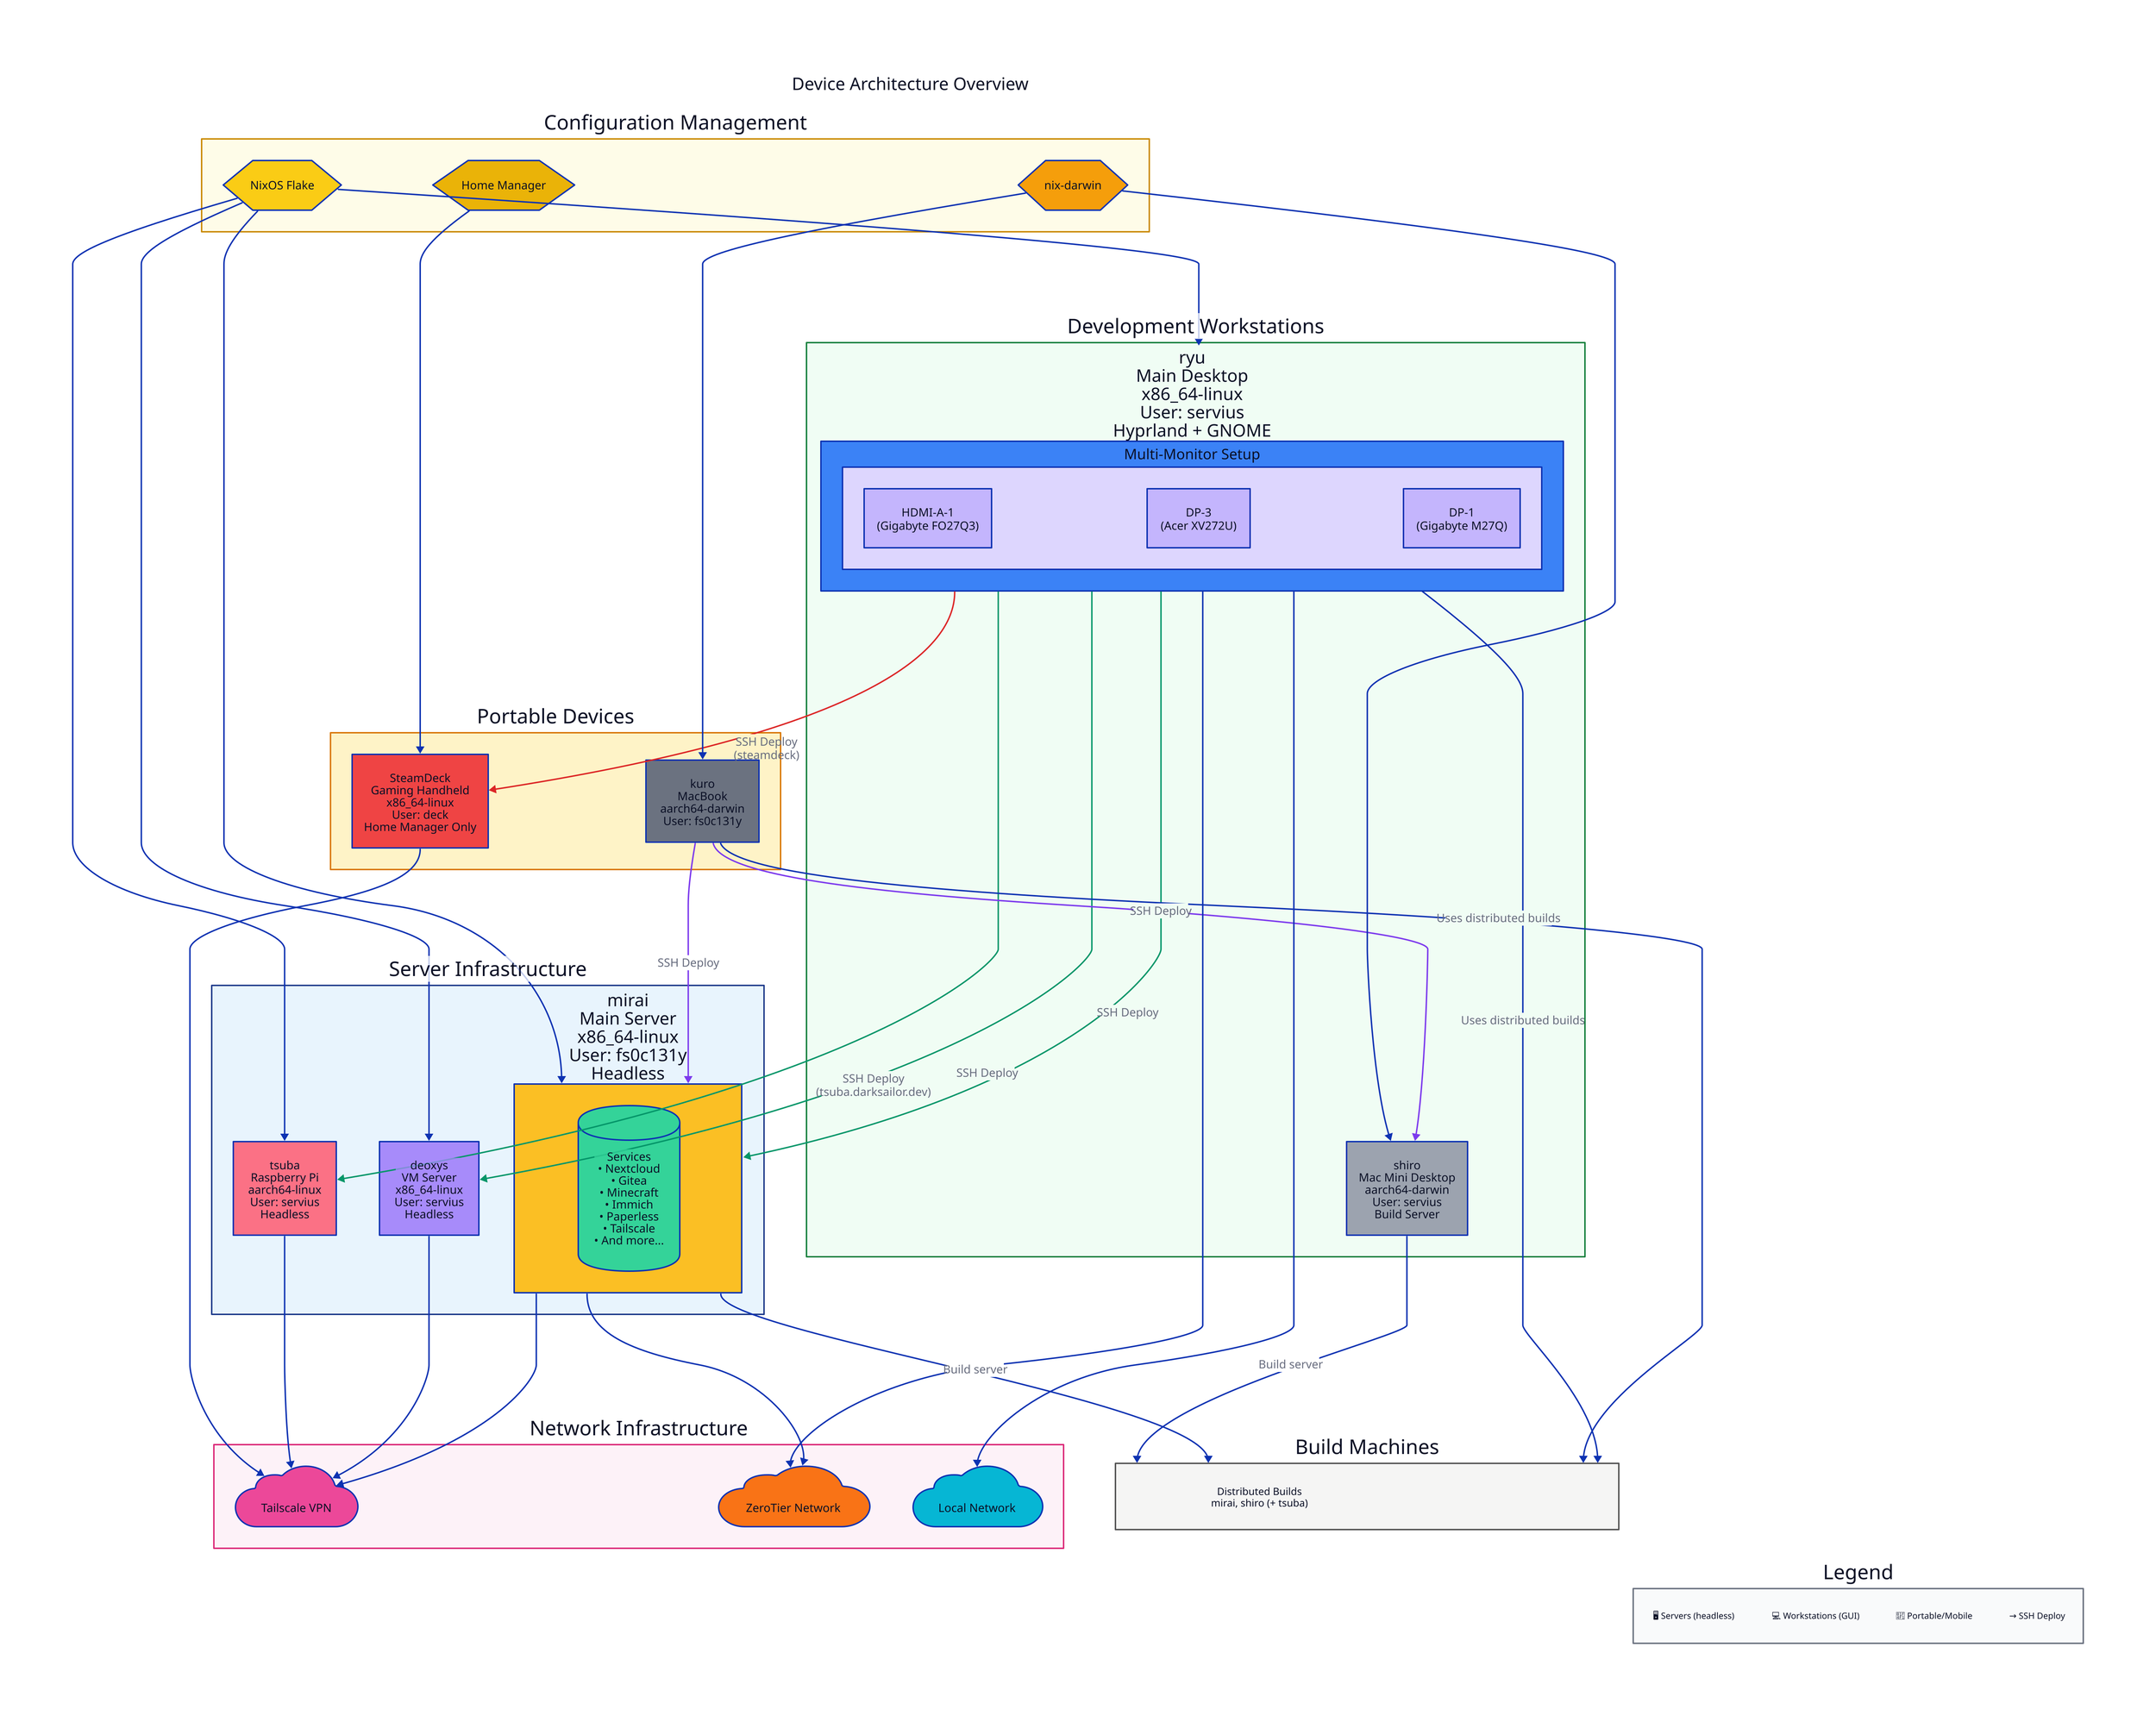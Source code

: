 title: Device Architecture Overview {
  near: top-center
  shape: text
  style: {
    font-size: 24
    bold: true
  }
}

# Device Groups
servers: Server Infrastructure {
  style.fill: "#e8f4fd"
  style.stroke: "#1e3a8a"
  style.stroke-width: 2

  mirai: mirai {
    shape: rectangle
    style.fill: "#fbbf24"

    label: "mirai\nMain Server\nx86_64-linux\nUser: fs0c131y\nHeadless"

    services: Services {
      shape: cylinder
      style.fill: "#34d399"
      label: "Services\n• Nextcloud\n• Gitea\n• Minecraft\n• Immich\n• Paperless\n• Tailscale\n• And more..."
    }
  }

  deoxys: deoxys {
    shape: rectangle
    style.fill: "#a78bfa"
    label: "deoxys\nVM Server\nx86_64-linux\nUser: servius\nHeadless"
  }

  tsuba: tsuba {
    shape: rectangle
    style.fill: "#fb7185"
    label: "tsuba\nRaspberry Pi\naarch64-linux\nUser: servius\nHeadless"
  }
}

workstations: Development Workstations {
  style.fill: "#f0fdf4"
  style.stroke: "#15803d"
  style.stroke-width: 2

  ryu: ryu {
    shape: rectangle
    style.fill: "#3b82f6"
    label: "ryu\nMain Desktop\nx86_64-linux\nUser: servius\nHyprland + GNOME"

    monitors: Multi-Monitor Setup {
      style.fill: "#ddd6fe"

      primary: "HDMI-A-1\n(Gigabyte FO27Q3)" {
        shape: rectangle
        style.fill: "#c4b5fd"
      }
      secondary: "DP-3\n(Acer XV272U)" {
        shape: rectangle
        style.fill: "#c4b5fd"
      }
      tertiary: "DP-1\n(Gigabyte M27Q)" {
        shape: rectangle
        style.fill: "#c4b5fd"
      }
    }
  }

  shiro: shiro {
    shape: rectangle
    style.fill: "#9ca3af"
    label: "shiro\nMac Mini Desktop\naarch64-darwin\nUser: servius\nBuild Server"
  }
}

mobile: Portable Devices {
  style.fill: "#fef3c7"
  style.stroke: "#d97706"
  style.stroke-width: 2

  kuro: kuro {
    shape: rectangle
    style.fill: "#6b7280"
    label: "kuro\nMacBook\naarch64-darwin\nUser: fs0c131y"
  }

  deck: SteamDeck {
    shape: rectangle
    style.fill: "#ef4444"
    label: "SteamDeck\nGaming Handheld\nx86_64-linux\nUser: deck\nHome Manager Only"
  }
}

# Network Infrastructure
network: Network Infrastructure {
  style.fill: "#fdf2f8"
  style.stroke: "#db2777"
  style.stroke-width: 2

  tailscale: Tailscale VPN {
    shape: cloud
    style.fill: "#ec4899"
  }

  zerotier: ZeroTier Network {
    shape: cloud
    style.fill: "#f97316"
  }

  local_network: Local Network {
    shape: cloud
    style.fill: "#06b6d4"
  }
}

# Build Infrastructure
builders: Build Machines {
  style.fill: "#f5f5f4"
  style.stroke: "#525252"
  style.stroke-width: 2

  build_info: "Distributed Builds\nmirai, shiro (+ tsuba)" {
    shape: text
    style.font-size: 14
    style.bold: true
  }
}

# Configuration Management
config_mgmt: Configuration Management {
  style.fill: "#fefce8"
  style.stroke: "#ca8a04"
  style.stroke-width: 2

  nixos_flake: NixOS Flake {
    shape: hexagon
    style.fill: "#facc15"
  }

  home_manager: Home Manager {
    shape: hexagon
    style.fill: "#eab308"
  }

  darwin: nix-darwin {
    shape: hexagon
    style.fill: "#f59e0b"
  }
}

# Deployment Connections
workstations.ryu -> servers.mirai: SSH Deploy {
  style.stroke: "#059669"
  style.stroke-width: 2
}

workstations.ryu -> servers.deoxys: SSH Deploy {
  style.stroke: "#059669"
  style.stroke-width: 2
}

workstations.ryu -> servers.tsuba: "SSH Deploy\n(tsuba.darksailor.dev)" {
  style.stroke: "#059669"
  style.stroke-width: 2
}

mobile.kuro -> servers.mirai: SSH Deploy {
  style.stroke: "#7c3aed"
  style.stroke-width: 2
}

mobile.kuro -> workstations.shiro: SSH Deploy {
  style.stroke: "#7c3aed"
  style.stroke-width: 2
}

workstations.ryu -> mobile.deck: "SSH Deploy\n(steamdeck)" {
  style.stroke: "#dc2626"
  style.stroke-width: 2
}

# Network connections
servers.mirai -> network.tailscale
servers.deoxys -> network.tailscale
servers.tsuba -> network.tailscale
workstations.ryu -> network.local_network
mobile.deck -> network.tailscale

servers.mirai -> network.zerotier
workstations.ryu -> network.zerotier

# Build relationships
workstations.ryu -> builders: Uses distributed builds
mobile.kuro -> builders: Uses distributed builds
servers.mirai -> builders: Build server
workstations.shiro -> builders: Build server

# Configuration connections
config_mgmt.nixos_flake -> servers.mirai
config_mgmt.nixos_flake -> servers.deoxys
config_mgmt.nixos_flake -> servers.tsuba
config_mgmt.nixos_flake -> workstations.ryu

config_mgmt.darwin -> mobile.kuro
config_mgmt.darwin -> workstations.shiro

config_mgmt.home_manager -> mobile.deck

# Legend
legend: Legend {
  near: bottom-right
  style.fill: "#f9fafb"
  style.stroke: "#6b7280"

  servers_legend: "🖥️ Servers (headless)" {
    shape: text
    style.font-size: 12
  }

  workstations_legend: "💻 Workstations (GUI)" {
    shape: text
    style.font-size: 12
  }

  mobile_legend: "📱 Portable/Mobile" {
    shape: text
    style.font-size: 12
  }

  deploy_legend: "→ SSH Deploy" {
    shape: text
    style.font-size: 12
  }
}
